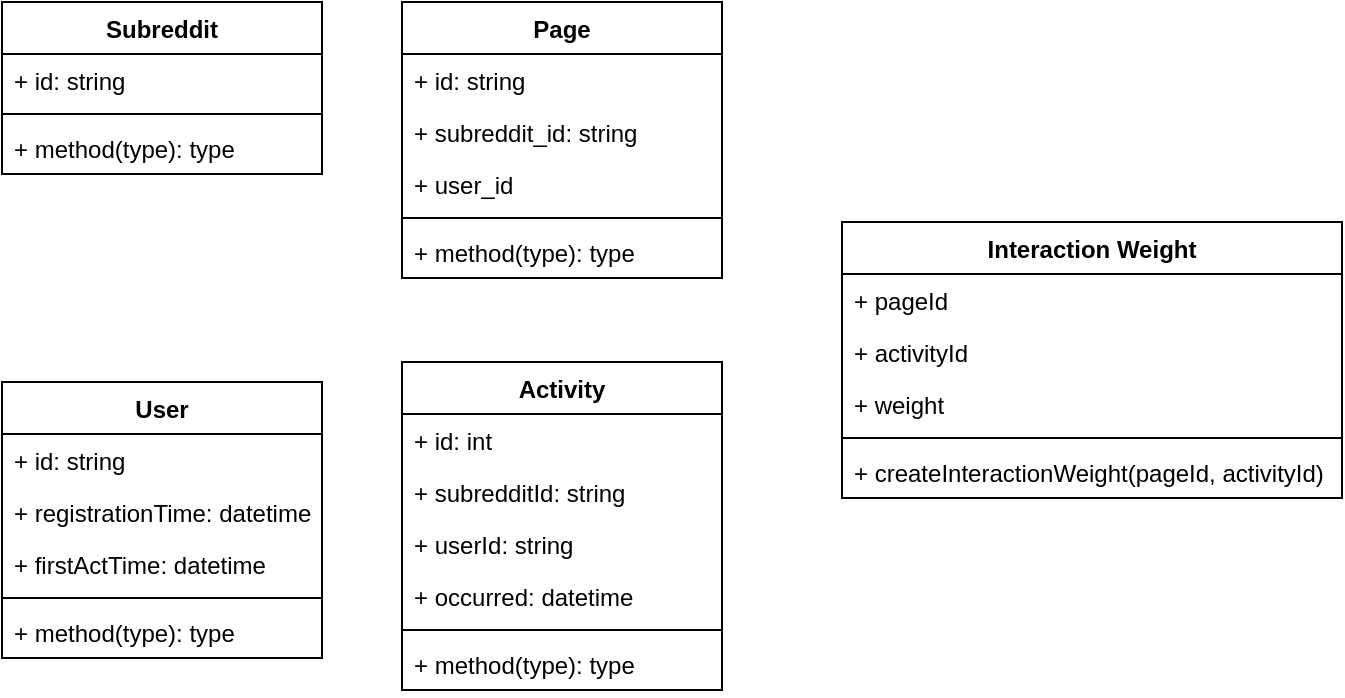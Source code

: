 <mxfile version="12.8.1" type="device"><diagram id="VZycL5h8LyDCtAWL8q0T" name="Page-1"><mxGraphModel dx="411" dy="482" grid="1" gridSize="10" guides="1" tooltips="1" connect="1" arrows="1" fold="1" page="1" pageScale="1" pageWidth="850" pageHeight="1100" math="0" shadow="0"><root><mxCell id="0"/><mxCell id="1" parent="0"/><mxCell id="2x56Ewl0FZqe9nX1CjGY-1" value="Subreddit" style="swimlane;fontStyle=1;align=center;verticalAlign=top;childLayout=stackLayout;horizontal=1;startSize=26;horizontalStack=0;resizeParent=1;resizeParentMax=0;resizeLast=0;collapsible=1;marginBottom=0;" vertex="1" parent="1"><mxGeometry x="80" y="40" width="160" height="86" as="geometry"/></mxCell><mxCell id="2x56Ewl0FZqe9nX1CjGY-2" value="+ id: string" style="text;strokeColor=none;fillColor=none;align=left;verticalAlign=top;spacingLeft=4;spacingRight=4;overflow=hidden;rotatable=0;points=[[0,0.5],[1,0.5]];portConstraint=eastwest;" vertex="1" parent="2x56Ewl0FZqe9nX1CjGY-1"><mxGeometry y="26" width="160" height="26" as="geometry"/></mxCell><mxCell id="2x56Ewl0FZqe9nX1CjGY-3" value="" style="line;strokeWidth=1;fillColor=none;align=left;verticalAlign=middle;spacingTop=-1;spacingLeft=3;spacingRight=3;rotatable=0;labelPosition=right;points=[];portConstraint=eastwest;" vertex="1" parent="2x56Ewl0FZqe9nX1CjGY-1"><mxGeometry y="52" width="160" height="8" as="geometry"/></mxCell><mxCell id="2x56Ewl0FZqe9nX1CjGY-4" value="+ method(type): type" style="text;strokeColor=none;fillColor=none;align=left;verticalAlign=top;spacingLeft=4;spacingRight=4;overflow=hidden;rotatable=0;points=[[0,0.5],[1,0.5]];portConstraint=eastwest;" vertex="1" parent="2x56Ewl0FZqe9nX1CjGY-1"><mxGeometry y="60" width="160" height="26" as="geometry"/></mxCell><mxCell id="2x56Ewl0FZqe9nX1CjGY-6" value="Page" style="swimlane;fontStyle=1;align=center;verticalAlign=top;childLayout=stackLayout;horizontal=1;startSize=26;horizontalStack=0;resizeParent=1;resizeParentMax=0;resizeLast=0;collapsible=1;marginBottom=0;" vertex="1" parent="1"><mxGeometry x="280" y="40" width="160" height="138" as="geometry"/></mxCell><mxCell id="2x56Ewl0FZqe9nX1CjGY-7" value="+ id: string " style="text;strokeColor=none;fillColor=none;align=left;verticalAlign=top;spacingLeft=4;spacingRight=4;overflow=hidden;rotatable=0;points=[[0,0.5],[1,0.5]];portConstraint=eastwest;" vertex="1" parent="2x56Ewl0FZqe9nX1CjGY-6"><mxGeometry y="26" width="160" height="26" as="geometry"/></mxCell><mxCell id="2x56Ewl0FZqe9nX1CjGY-10" value="+ subreddit_id: string" style="text;strokeColor=none;fillColor=none;align=left;verticalAlign=top;spacingLeft=4;spacingRight=4;overflow=hidden;rotatable=0;points=[[0,0.5],[1,0.5]];portConstraint=eastwest;" vertex="1" parent="2x56Ewl0FZqe9nX1CjGY-6"><mxGeometry y="52" width="160" height="26" as="geometry"/></mxCell><mxCell id="2x56Ewl0FZqe9nX1CjGY-15" value="+ user_id" style="text;strokeColor=none;fillColor=none;align=left;verticalAlign=top;spacingLeft=4;spacingRight=4;overflow=hidden;rotatable=0;points=[[0,0.5],[1,0.5]];portConstraint=eastwest;" vertex="1" parent="2x56Ewl0FZqe9nX1CjGY-6"><mxGeometry y="78" width="160" height="26" as="geometry"/></mxCell><mxCell id="2x56Ewl0FZqe9nX1CjGY-8" value="" style="line;strokeWidth=1;fillColor=none;align=left;verticalAlign=middle;spacingTop=-1;spacingLeft=3;spacingRight=3;rotatable=0;labelPosition=right;points=[];portConstraint=eastwest;" vertex="1" parent="2x56Ewl0FZqe9nX1CjGY-6"><mxGeometry y="104" width="160" height="8" as="geometry"/></mxCell><mxCell id="2x56Ewl0FZqe9nX1CjGY-9" value="+ method(type): type" style="text;strokeColor=none;fillColor=none;align=left;verticalAlign=top;spacingLeft=4;spacingRight=4;overflow=hidden;rotatable=0;points=[[0,0.5],[1,0.5]];portConstraint=eastwest;" vertex="1" parent="2x56Ewl0FZqe9nX1CjGY-6"><mxGeometry y="112" width="160" height="26" as="geometry"/></mxCell><mxCell id="2x56Ewl0FZqe9nX1CjGY-11" value="User" style="swimlane;fontStyle=1;align=center;verticalAlign=top;childLayout=stackLayout;horizontal=1;startSize=26;horizontalStack=0;resizeParent=1;resizeParentMax=0;resizeLast=0;collapsible=1;marginBottom=0;" vertex="1" parent="1"><mxGeometry x="80" y="230" width="160" height="138" as="geometry"/></mxCell><mxCell id="2x56Ewl0FZqe9nX1CjGY-12" value="+ id: string" style="text;strokeColor=none;fillColor=none;align=left;verticalAlign=top;spacingLeft=4;spacingRight=4;overflow=hidden;rotatable=0;points=[[0,0.5],[1,0.5]];portConstraint=eastwest;" vertex="1" parent="2x56Ewl0FZqe9nX1CjGY-11"><mxGeometry y="26" width="160" height="26" as="geometry"/></mxCell><mxCell id="2x56Ewl0FZqe9nX1CjGY-16" value="+ registrationTime: datetime" style="text;strokeColor=none;fillColor=none;align=left;verticalAlign=top;spacingLeft=4;spacingRight=4;overflow=hidden;rotatable=0;points=[[0,0.5],[1,0.5]];portConstraint=eastwest;" vertex="1" parent="2x56Ewl0FZqe9nX1CjGY-11"><mxGeometry y="52" width="160" height="26" as="geometry"/></mxCell><mxCell id="2x56Ewl0FZqe9nX1CjGY-17" value="+ firstActTime: datetime" style="text;strokeColor=none;fillColor=none;align=left;verticalAlign=top;spacingLeft=4;spacingRight=4;overflow=hidden;rotatable=0;points=[[0,0.5],[1,0.5]];portConstraint=eastwest;" vertex="1" parent="2x56Ewl0FZqe9nX1CjGY-11"><mxGeometry y="78" width="160" height="26" as="geometry"/></mxCell><mxCell id="2x56Ewl0FZqe9nX1CjGY-13" value="" style="line;strokeWidth=1;fillColor=none;align=left;verticalAlign=middle;spacingTop=-1;spacingLeft=3;spacingRight=3;rotatable=0;labelPosition=right;points=[];portConstraint=eastwest;" vertex="1" parent="2x56Ewl0FZqe9nX1CjGY-11"><mxGeometry y="104" width="160" height="8" as="geometry"/></mxCell><mxCell id="2x56Ewl0FZqe9nX1CjGY-14" value="+ method(type): type" style="text;strokeColor=none;fillColor=none;align=left;verticalAlign=top;spacingLeft=4;spacingRight=4;overflow=hidden;rotatable=0;points=[[0,0.5],[1,0.5]];portConstraint=eastwest;" vertex="1" parent="2x56Ewl0FZqe9nX1CjGY-11"><mxGeometry y="112" width="160" height="26" as="geometry"/></mxCell><mxCell id="2x56Ewl0FZqe9nX1CjGY-18" value="Activity" style="swimlane;fontStyle=1;align=center;verticalAlign=top;childLayout=stackLayout;horizontal=1;startSize=26;horizontalStack=0;resizeParent=1;resizeParentMax=0;resizeLast=0;collapsible=1;marginBottom=0;" vertex="1" parent="1"><mxGeometry x="280" y="220" width="160" height="164" as="geometry"/></mxCell><mxCell id="2x56Ewl0FZqe9nX1CjGY-19" value="+ id: int" style="text;strokeColor=none;fillColor=none;align=left;verticalAlign=top;spacingLeft=4;spacingRight=4;overflow=hidden;rotatable=0;points=[[0,0.5],[1,0.5]];portConstraint=eastwest;" vertex="1" parent="2x56Ewl0FZqe9nX1CjGY-18"><mxGeometry y="26" width="160" height="26" as="geometry"/></mxCell><mxCell id="2x56Ewl0FZqe9nX1CjGY-22" value="+ subredditId: string" style="text;strokeColor=none;fillColor=none;align=left;verticalAlign=top;spacingLeft=4;spacingRight=4;overflow=hidden;rotatable=0;points=[[0,0.5],[1,0.5]];portConstraint=eastwest;" vertex="1" parent="2x56Ewl0FZqe9nX1CjGY-18"><mxGeometry y="52" width="160" height="26" as="geometry"/></mxCell><mxCell id="2x56Ewl0FZqe9nX1CjGY-23" value="+ userId: string" style="text;strokeColor=none;fillColor=none;align=left;verticalAlign=top;spacingLeft=4;spacingRight=4;overflow=hidden;rotatable=0;points=[[0,0.5],[1,0.5]];portConstraint=eastwest;" vertex="1" parent="2x56Ewl0FZqe9nX1CjGY-18"><mxGeometry y="78" width="160" height="26" as="geometry"/></mxCell><mxCell id="2x56Ewl0FZqe9nX1CjGY-24" value="+ occurred: datetime" style="text;strokeColor=none;fillColor=none;align=left;verticalAlign=top;spacingLeft=4;spacingRight=4;overflow=hidden;rotatable=0;points=[[0,0.5],[1,0.5]];portConstraint=eastwest;" vertex="1" parent="2x56Ewl0FZqe9nX1CjGY-18"><mxGeometry y="104" width="160" height="26" as="geometry"/></mxCell><mxCell id="2x56Ewl0FZqe9nX1CjGY-20" value="" style="line;strokeWidth=1;fillColor=none;align=left;verticalAlign=middle;spacingTop=-1;spacingLeft=3;spacingRight=3;rotatable=0;labelPosition=right;points=[];portConstraint=eastwest;" vertex="1" parent="2x56Ewl0FZqe9nX1CjGY-18"><mxGeometry y="130" width="160" height="8" as="geometry"/></mxCell><mxCell id="2x56Ewl0FZqe9nX1CjGY-21" value="+ method(type): type" style="text;strokeColor=none;fillColor=none;align=left;verticalAlign=top;spacingLeft=4;spacingRight=4;overflow=hidden;rotatable=0;points=[[0,0.5],[1,0.5]];portConstraint=eastwest;" vertex="1" parent="2x56Ewl0FZqe9nX1CjGY-18"><mxGeometry y="138" width="160" height="26" as="geometry"/></mxCell><mxCell id="2x56Ewl0FZqe9nX1CjGY-25" value="Interaction Weight" style="swimlane;fontStyle=1;align=center;verticalAlign=top;childLayout=stackLayout;horizontal=1;startSize=26;horizontalStack=0;resizeParent=1;resizeParentMax=0;resizeLast=0;collapsible=1;marginBottom=0;" vertex="1" parent="1"><mxGeometry x="500" y="150" width="250" height="138" as="geometry"/></mxCell><mxCell id="2x56Ewl0FZqe9nX1CjGY-26" value="+ pageId" style="text;strokeColor=none;fillColor=none;align=left;verticalAlign=top;spacingLeft=4;spacingRight=4;overflow=hidden;rotatable=0;points=[[0,0.5],[1,0.5]];portConstraint=eastwest;" vertex="1" parent="2x56Ewl0FZqe9nX1CjGY-25"><mxGeometry y="26" width="250" height="26" as="geometry"/></mxCell><mxCell id="2x56Ewl0FZqe9nX1CjGY-29" value="+ activityId" style="text;strokeColor=none;fillColor=none;align=left;verticalAlign=top;spacingLeft=4;spacingRight=4;overflow=hidden;rotatable=0;points=[[0,0.5],[1,0.5]];portConstraint=eastwest;" vertex="1" parent="2x56Ewl0FZqe9nX1CjGY-25"><mxGeometry y="52" width="250" height="26" as="geometry"/></mxCell><mxCell id="2x56Ewl0FZqe9nX1CjGY-30" value="+ weight" style="text;strokeColor=none;fillColor=none;align=left;verticalAlign=top;spacingLeft=4;spacingRight=4;overflow=hidden;rotatable=0;points=[[0,0.5],[1,0.5]];portConstraint=eastwest;" vertex="1" parent="2x56Ewl0FZqe9nX1CjGY-25"><mxGeometry y="78" width="250" height="26" as="geometry"/></mxCell><mxCell id="2x56Ewl0FZqe9nX1CjGY-27" value="" style="line;strokeWidth=1;fillColor=none;align=left;verticalAlign=middle;spacingTop=-1;spacingLeft=3;spacingRight=3;rotatable=0;labelPosition=right;points=[];portConstraint=eastwest;" vertex="1" parent="2x56Ewl0FZqe9nX1CjGY-25"><mxGeometry y="104" width="250" height="8" as="geometry"/></mxCell><mxCell id="2x56Ewl0FZqe9nX1CjGY-28" value="+ createInteractionWeight(pageId, activityId)" style="text;strokeColor=none;fillColor=none;align=left;verticalAlign=top;spacingLeft=4;spacingRight=4;overflow=hidden;rotatable=0;points=[[0,0.5],[1,0.5]];portConstraint=eastwest;" vertex="1" parent="2x56Ewl0FZqe9nX1CjGY-25"><mxGeometry y="112" width="250" height="26" as="geometry"/></mxCell></root></mxGraphModel></diagram></mxfile>